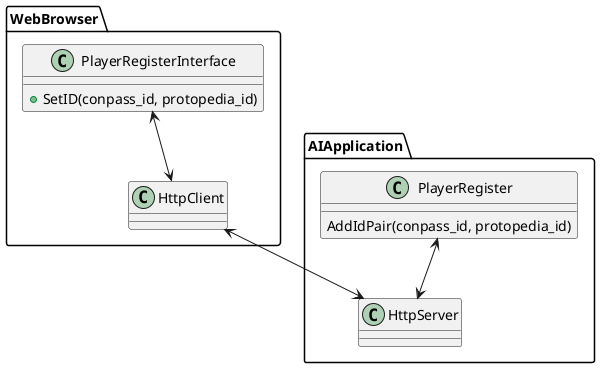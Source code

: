 @startuml

package WebBrowser
{
    class PlayerRegisterInterface
    {
        + SetID(conpass_id, protopedia_id)
    }
    class HttpClient
    {

    }
    PlayerRegisterInterface <--> HttpClient

}

package AIApplication
{
    class HttpServer
    {

    }

    class PlayerRegister
    {
        AddIdPair(conpass_id, protopedia_id)

    }
    PlayerRegister <--> HttpServer

}

HttpClient <--> HttpServer

@enduml